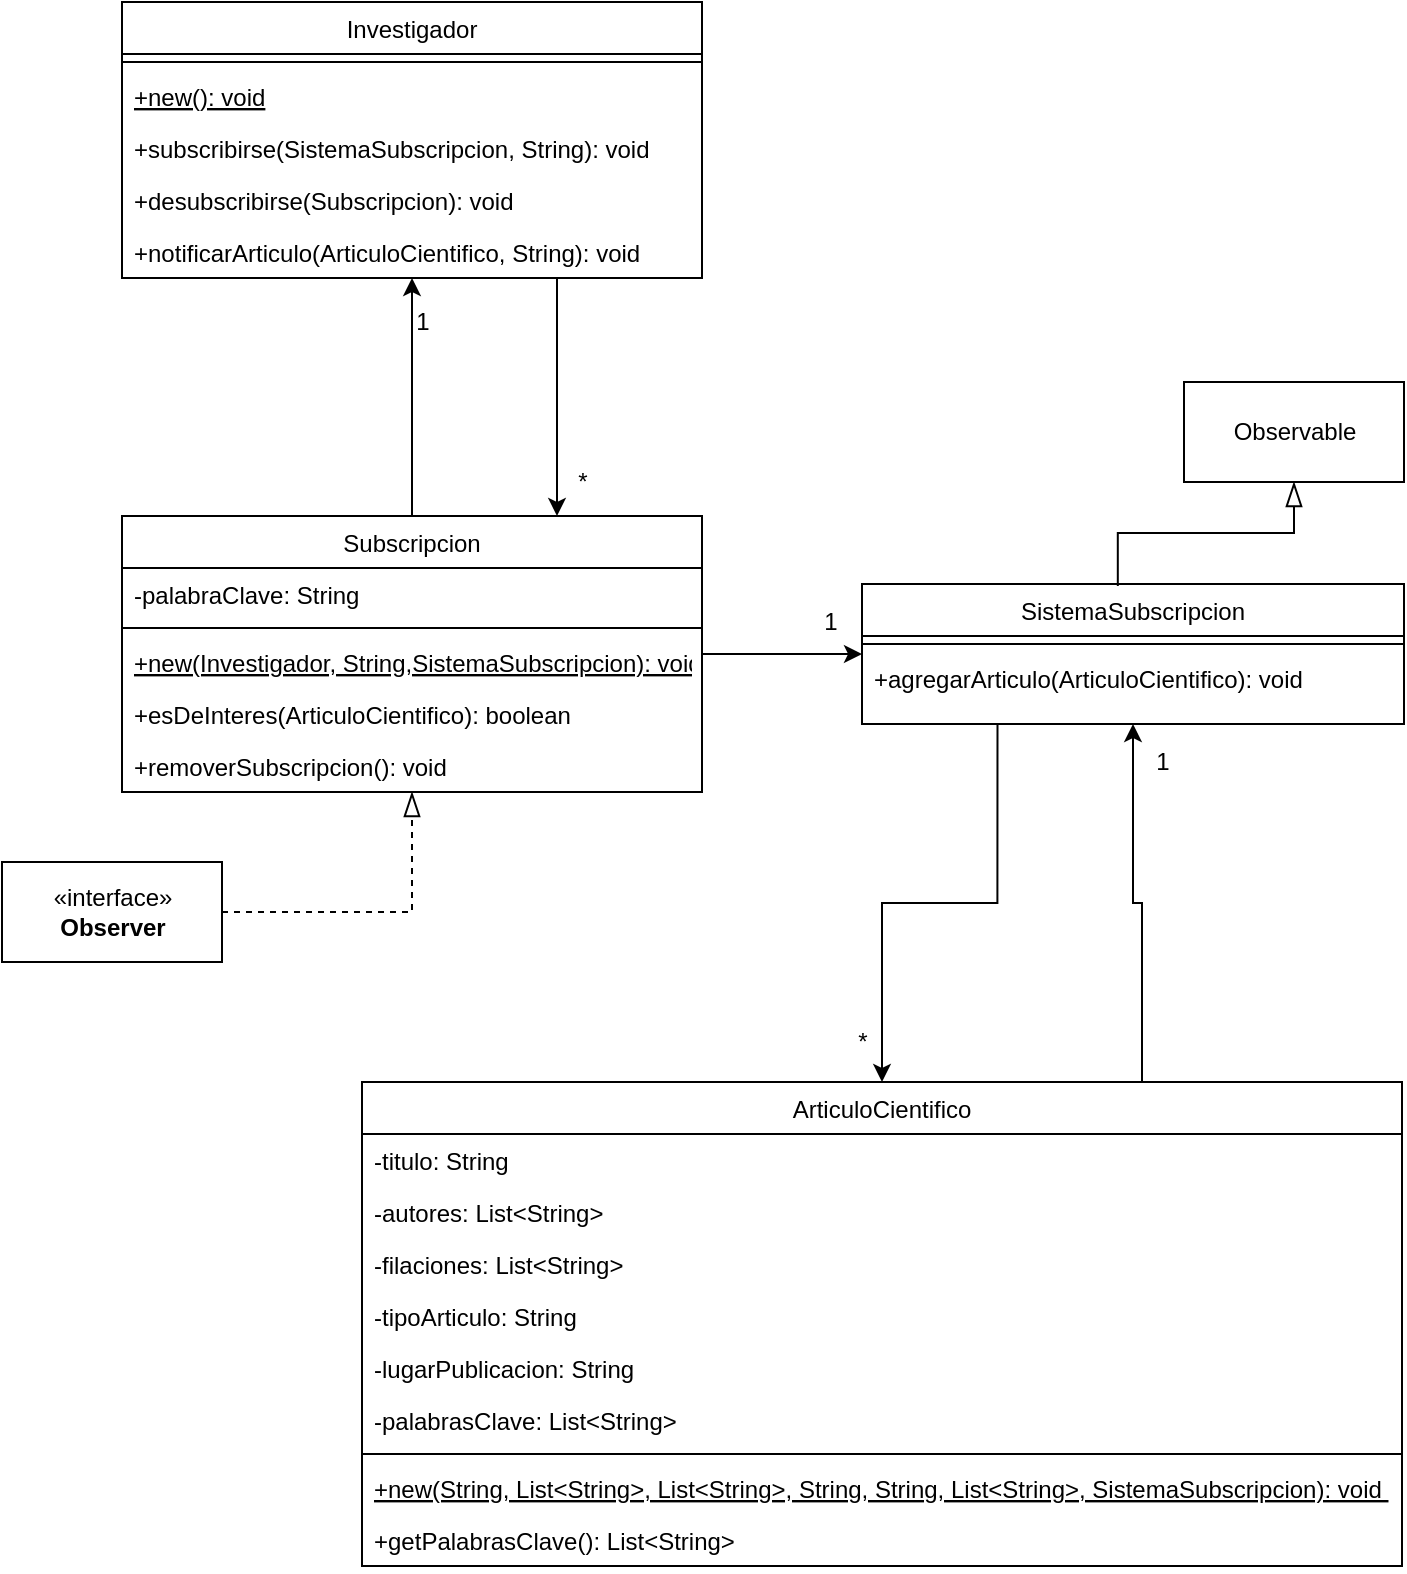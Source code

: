 <mxfile version="14.6.13" type="device"><diagram id="C5RBs43oDa-KdzZeNtuy" name="Page-1"><mxGraphModel dx="573" dy="813" grid="1" gridSize="10" guides="1" tooltips="1" connect="1" arrows="1" fold="1" page="1" pageScale="1" pageWidth="827" pageHeight="1169" math="0" shadow="0"><root><mxCell id="WIyWlLk6GJQsqaUBKTNV-0"/><mxCell id="WIyWlLk6GJQsqaUBKTNV-1" parent="WIyWlLk6GJQsqaUBKTNV-0"/><mxCell id="c0Fa4EvcEqQHnGJi00N_-24" style="edgeStyle=orthogonalEdgeStyle;rounded=0;orthogonalLoop=1;jettySize=auto;html=1;exitX=0.75;exitY=0;exitDx=0;exitDy=0;entryX=0.5;entryY=1;entryDx=0;entryDy=0;" edge="1" parent="WIyWlLk6GJQsqaUBKTNV-1" source="zkfFHV4jXpPFQw0GAbJ--6" target="T0Ik8RB4GJXZaQrxAAaG-24"><mxGeometry relative="1" as="geometry"/></mxCell><mxCell id="zkfFHV4jXpPFQw0GAbJ--6" value="ArticuloCientifico" style="swimlane;fontStyle=0;align=center;verticalAlign=top;childLayout=stackLayout;horizontal=1;startSize=26;horizontalStack=0;resizeParent=1;resizeLast=0;collapsible=1;marginBottom=0;rounded=0;shadow=0;strokeWidth=1;" parent="WIyWlLk6GJQsqaUBKTNV-1" vertex="1"><mxGeometry x="190" y="730" width="520" height="242" as="geometry"><mxRectangle x="130" y="380" width="160" height="26" as="alternateBounds"/></mxGeometry></mxCell><mxCell id="zkfFHV4jXpPFQw0GAbJ--7" value="-titulo: String" style="text;align=left;verticalAlign=top;spacingLeft=4;spacingRight=4;overflow=hidden;rotatable=0;points=[[0,0.5],[1,0.5]];portConstraint=eastwest;" parent="zkfFHV4jXpPFQw0GAbJ--6" vertex="1"><mxGeometry y="26" width="520" height="26" as="geometry"/></mxCell><mxCell id="T0Ik8RB4GJXZaQrxAAaG-1" value="-autores: List&lt;String&gt;" style="text;align=left;verticalAlign=top;spacingLeft=4;spacingRight=4;overflow=hidden;rotatable=0;points=[[0,0.5],[1,0.5]];portConstraint=eastwest;" parent="zkfFHV4jXpPFQw0GAbJ--6" vertex="1"><mxGeometry y="52" width="520" height="26" as="geometry"/></mxCell><mxCell id="T0Ik8RB4GJXZaQrxAAaG-4" value="-filaciones: List&lt;String&gt;" style="text;align=left;verticalAlign=top;spacingLeft=4;spacingRight=4;overflow=hidden;rotatable=0;points=[[0,0.5],[1,0.5]];portConstraint=eastwest;" parent="zkfFHV4jXpPFQw0GAbJ--6" vertex="1"><mxGeometry y="78" width="520" height="26" as="geometry"/></mxCell><mxCell id="T0Ik8RB4GJXZaQrxAAaG-0" value="-tipoArticulo: String" style="text;align=left;verticalAlign=top;spacingLeft=4;spacingRight=4;overflow=hidden;rotatable=0;points=[[0,0.5],[1,0.5]];portConstraint=eastwest;" parent="zkfFHV4jXpPFQw0GAbJ--6" vertex="1"><mxGeometry y="104" width="520" height="26" as="geometry"/></mxCell><mxCell id="T0Ik8RB4GJXZaQrxAAaG-3" value="-lugarPublicacion: String" style="text;align=left;verticalAlign=top;spacingLeft=4;spacingRight=4;overflow=hidden;rotatable=0;points=[[0,0.5],[1,0.5]];portConstraint=eastwest;" parent="zkfFHV4jXpPFQw0GAbJ--6" vertex="1"><mxGeometry y="130" width="520" height="26" as="geometry"/></mxCell><mxCell id="T0Ik8RB4GJXZaQrxAAaG-2" value="-palabrasClave: List&lt;String&gt;" style="text;align=left;verticalAlign=top;spacingLeft=4;spacingRight=4;overflow=hidden;rotatable=0;points=[[0,0.5],[1,0.5]];portConstraint=eastwest;" parent="zkfFHV4jXpPFQw0GAbJ--6" vertex="1"><mxGeometry y="156" width="520" height="26" as="geometry"/></mxCell><mxCell id="zkfFHV4jXpPFQw0GAbJ--9" value="" style="line;html=1;strokeWidth=1;align=left;verticalAlign=middle;spacingTop=-1;spacingLeft=3;spacingRight=3;rotatable=0;labelPosition=right;points=[];portConstraint=eastwest;" parent="zkfFHV4jXpPFQw0GAbJ--6" vertex="1"><mxGeometry y="182" width="520" height="8" as="geometry"/></mxCell><mxCell id="c0Fa4EvcEqQHnGJi00N_-21" value="+new(String, List&lt;String&gt;, List&lt;String&gt;, String, String, List&lt;String&gt;, SistemaSubscripcion): void " style="text;align=left;verticalAlign=top;spacingLeft=4;spacingRight=4;overflow=hidden;rotatable=0;points=[[0,0.5],[1,0.5]];portConstraint=eastwest;fontStyle=4" vertex="1" parent="zkfFHV4jXpPFQw0GAbJ--6"><mxGeometry y="190" width="520" height="26" as="geometry"/></mxCell><mxCell id="c0Fa4EvcEqQHnGJi00N_-20" value="+getPalabrasClave(): List&lt;String&gt;" style="text;align=left;verticalAlign=top;spacingLeft=4;spacingRight=4;overflow=hidden;rotatable=0;points=[[0,0.5],[1,0.5]];portConstraint=eastwest;" vertex="1" parent="zkfFHV4jXpPFQw0GAbJ--6"><mxGeometry y="216" width="520" height="26" as="geometry"/></mxCell><mxCell id="c0Fa4EvcEqQHnGJi00N_-29" style="edgeStyle=orthogonalEdgeStyle;rounded=0;orthogonalLoop=1;jettySize=auto;html=1;exitX=0.75;exitY=1;exitDx=0;exitDy=0;entryX=0.75;entryY=0;entryDx=0;entryDy=0;" edge="1" parent="WIyWlLk6GJQsqaUBKTNV-1" source="T0Ik8RB4GJXZaQrxAAaG-5" target="c0Fa4EvcEqQHnGJi00N_-2"><mxGeometry relative="1" as="geometry"/></mxCell><mxCell id="T0Ik8RB4GJXZaQrxAAaG-5" value="Investigador" style="swimlane;fontStyle=0;align=center;verticalAlign=top;childLayout=stackLayout;horizontal=1;startSize=26;horizontalStack=0;resizeParent=1;resizeLast=0;collapsible=1;marginBottom=0;rounded=0;shadow=0;strokeWidth=1;" parent="WIyWlLk6GJQsqaUBKTNV-1" vertex="1"><mxGeometry x="70" y="190" width="290" height="138" as="geometry"><mxRectangle x="70" y="190" width="160" height="26" as="alternateBounds"/></mxGeometry></mxCell><mxCell id="T0Ik8RB4GJXZaQrxAAaG-12" value="" style="line;html=1;strokeWidth=1;align=left;verticalAlign=middle;spacingTop=-1;spacingLeft=3;spacingRight=3;rotatable=0;labelPosition=right;points=[];portConstraint=eastwest;" parent="T0Ik8RB4GJXZaQrxAAaG-5" vertex="1"><mxGeometry y="26" width="290" height="8" as="geometry"/></mxCell><mxCell id="c0Fa4EvcEqQHnGJi00N_-7" value="+new(): void" style="text;align=left;verticalAlign=top;spacingLeft=4;spacingRight=4;overflow=hidden;rotatable=0;points=[[0,0.5],[1,0.5]];portConstraint=eastwest;fontStyle=4" vertex="1" parent="T0Ik8RB4GJXZaQrxAAaG-5"><mxGeometry y="34" width="290" height="26" as="geometry"/></mxCell><mxCell id="T0Ik8RB4GJXZaQrxAAaG-13" value="+subscribirse(SistemaSubscripcion, String): void" style="text;align=left;verticalAlign=top;spacingLeft=4;spacingRight=4;overflow=hidden;rotatable=0;points=[[0,0.5],[1,0.5]];portConstraint=eastwest;fontStyle=0" parent="T0Ik8RB4GJXZaQrxAAaG-5" vertex="1"><mxGeometry y="60" width="290" height="26" as="geometry"/></mxCell><mxCell id="c0Fa4EvcEqQHnGJi00N_-0" value="+desubscribirse(Subscripcion): void" style="text;align=left;verticalAlign=top;spacingLeft=4;spacingRight=4;overflow=hidden;rotatable=0;points=[[0,0.5],[1,0.5]];portConstraint=eastwest;fontStyle=0" vertex="1" parent="T0Ik8RB4GJXZaQrxAAaG-5"><mxGeometry y="86" width="290" height="26" as="geometry"/></mxCell><mxCell id="c0Fa4EvcEqQHnGJi00N_-1" value="+notificarArticulo(ArticuloCientifico, String): void" style="text;align=left;verticalAlign=top;spacingLeft=4;spacingRight=4;overflow=hidden;rotatable=0;points=[[0,0.5],[1,0.5]];portConstraint=eastwest;fontStyle=0" vertex="1" parent="T0Ik8RB4GJXZaQrxAAaG-5"><mxGeometry y="112" width="290" height="26" as="geometry"/></mxCell><mxCell id="c0Fa4EvcEqQHnGJi00N_-22" style="edgeStyle=orthogonalEdgeStyle;rounded=0;orthogonalLoop=1;jettySize=auto;html=1;entryX=0.5;entryY=0;entryDx=0;entryDy=0;exitX=0.25;exitY=1;exitDx=0;exitDy=0;" edge="1" parent="WIyWlLk6GJQsqaUBKTNV-1" source="T0Ik8RB4GJXZaQrxAAaG-24" target="zkfFHV4jXpPFQw0GAbJ--6"><mxGeometry relative="1" as="geometry"/></mxCell><mxCell id="T0Ik8RB4GJXZaQrxAAaG-24" value="SistemaSubscripcion" style="swimlane;fontStyle=0;align=center;verticalAlign=top;childLayout=stackLayout;horizontal=1;startSize=26;horizontalStack=0;resizeParent=1;resizeLast=0;collapsible=1;marginBottom=0;rounded=0;shadow=0;strokeWidth=1;" parent="WIyWlLk6GJQsqaUBKTNV-1" vertex="1"><mxGeometry x="440" y="481" width="271" height="70" as="geometry"><mxRectangle x="460" y="447" width="160" height="26" as="alternateBounds"/></mxGeometry></mxCell><mxCell id="T0Ik8RB4GJXZaQrxAAaG-26" value="" style="line;html=1;strokeWidth=1;align=left;verticalAlign=middle;spacingTop=-1;spacingLeft=3;spacingRight=3;rotatable=0;labelPosition=right;points=[];portConstraint=eastwest;" parent="T0Ik8RB4GJXZaQrxAAaG-24" vertex="1"><mxGeometry y="26" width="271" height="8" as="geometry"/></mxCell><mxCell id="T0Ik8RB4GJXZaQrxAAaG-27" value="+agregarArticulo(ArticuloCientifico): void" style="text;align=left;verticalAlign=top;spacingLeft=4;spacingRight=4;overflow=hidden;rotatable=0;points=[[0,0.5],[1,0.5]];portConstraint=eastwest;fontStyle=0" parent="T0Ik8RB4GJXZaQrxAAaG-24" vertex="1"><mxGeometry y="34" width="271" height="26" as="geometry"/></mxCell><mxCell id="c0Fa4EvcEqQHnGJi00N_-9" style="edgeStyle=orthogonalEdgeStyle;rounded=0;orthogonalLoop=1;jettySize=auto;html=1;entryX=0.5;entryY=1;entryDx=0;entryDy=0;" edge="1" parent="WIyWlLk6GJQsqaUBKTNV-1" source="c0Fa4EvcEqQHnGJi00N_-2" target="T0Ik8RB4GJXZaQrxAAaG-5"><mxGeometry relative="1" as="geometry"><mxPoint x="450" y="290" as="targetPoint"/></mxGeometry></mxCell><mxCell id="c0Fa4EvcEqQHnGJi00N_-10" style="edgeStyle=orthogonalEdgeStyle;rounded=0;orthogonalLoop=1;jettySize=auto;html=1;entryX=0;entryY=0.5;entryDx=0;entryDy=0;" edge="1" parent="WIyWlLk6GJQsqaUBKTNV-1" source="c0Fa4EvcEqQHnGJi00N_-2" target="T0Ik8RB4GJXZaQrxAAaG-24"><mxGeometry relative="1" as="geometry"/></mxCell><mxCell id="c0Fa4EvcEqQHnGJi00N_-2" value="Subscripcion" style="swimlane;fontStyle=0;align=center;verticalAlign=top;childLayout=stackLayout;horizontal=1;startSize=26;horizontalStack=0;resizeParent=1;resizeLast=0;collapsible=1;marginBottom=0;rounded=0;shadow=0;strokeWidth=1;" vertex="1" parent="WIyWlLk6GJQsqaUBKTNV-1"><mxGeometry x="70" y="447" width="290" height="138" as="geometry"><mxRectangle x="70" y="447" width="160" height="26" as="alternateBounds"/></mxGeometry></mxCell><mxCell id="c0Fa4EvcEqQHnGJi00N_-8" value="-palabraClave: String" style="text;align=left;verticalAlign=top;spacingLeft=4;spacingRight=4;overflow=hidden;rotatable=0;points=[[0,0.5],[1,0.5]];portConstraint=eastwest;fontStyle=0" vertex="1" parent="c0Fa4EvcEqQHnGJi00N_-2"><mxGeometry y="26" width="290" height="26" as="geometry"/></mxCell><mxCell id="c0Fa4EvcEqQHnGJi00N_-3" value="" style="line;html=1;strokeWidth=1;align=left;verticalAlign=middle;spacingTop=-1;spacingLeft=3;spacingRight=3;rotatable=0;labelPosition=right;points=[];portConstraint=eastwest;" vertex="1" parent="c0Fa4EvcEqQHnGJi00N_-2"><mxGeometry y="52" width="290" height="8" as="geometry"/></mxCell><mxCell id="c0Fa4EvcEqQHnGJi00N_-4" value="+new(Investigador, String,SistemaSubscripcion): void" style="text;align=left;verticalAlign=top;spacingLeft=4;spacingRight=4;overflow=hidden;rotatable=0;points=[[0,0.5],[1,0.5]];portConstraint=eastwest;fontStyle=4" vertex="1" parent="c0Fa4EvcEqQHnGJi00N_-2"><mxGeometry y="60" width="290" height="26" as="geometry"/></mxCell><mxCell id="c0Fa4EvcEqQHnGJi00N_-5" value="+esDeInteres(ArticuloCientifico): boolean" style="text;align=left;verticalAlign=top;spacingLeft=4;spacingRight=4;overflow=hidden;rotatable=0;points=[[0,0.5],[1,0.5]];portConstraint=eastwest;fontStyle=0" vertex="1" parent="c0Fa4EvcEqQHnGJi00N_-2"><mxGeometry y="86" width="290" height="26" as="geometry"/></mxCell><mxCell id="c0Fa4EvcEqQHnGJi00N_-6" value="+removerSubscripcion(): void" style="text;align=left;verticalAlign=top;spacingLeft=4;spacingRight=4;overflow=hidden;rotatable=0;points=[[0,0.5],[1,0.5]];portConstraint=eastwest;fontStyle=0" vertex="1" parent="c0Fa4EvcEqQHnGJi00N_-2"><mxGeometry y="112" width="290" height="26" as="geometry"/></mxCell><mxCell id="c0Fa4EvcEqQHnGJi00N_-23" value="*" style="text;html=1;align=center;verticalAlign=middle;resizable=0;points=[];autosize=1;strokeColor=none;" vertex="1" parent="WIyWlLk6GJQsqaUBKTNV-1"><mxGeometry x="430" y="700" width="20" height="20" as="geometry"/></mxCell><mxCell id="c0Fa4EvcEqQHnGJi00N_-25" value="1" style="text;html=1;align=center;verticalAlign=middle;resizable=0;points=[];autosize=1;strokeColor=none;" vertex="1" parent="WIyWlLk6GJQsqaUBKTNV-1"><mxGeometry x="580" y="560" width="20" height="20" as="geometry"/></mxCell><mxCell id="c0Fa4EvcEqQHnGJi00N_-26" value="1" style="text;html=1;align=center;verticalAlign=middle;resizable=0;points=[];autosize=1;strokeColor=none;" vertex="1" parent="WIyWlLk6GJQsqaUBKTNV-1"><mxGeometry x="414" y="490" width="20" height="20" as="geometry"/></mxCell><mxCell id="c0Fa4EvcEqQHnGJi00N_-27" value="1" style="text;html=1;align=center;verticalAlign=middle;resizable=0;points=[];autosize=1;strokeColor=none;" vertex="1" parent="WIyWlLk6GJQsqaUBKTNV-1"><mxGeometry x="210" y="340" width="20" height="20" as="geometry"/></mxCell><mxCell id="c0Fa4EvcEqQHnGJi00N_-30" value="*" style="text;html=1;align=center;verticalAlign=middle;resizable=0;points=[];autosize=1;strokeColor=none;" vertex="1" parent="WIyWlLk6GJQsqaUBKTNV-1"><mxGeometry x="290" y="420" width="20" height="20" as="geometry"/></mxCell><mxCell id="c0Fa4EvcEqQHnGJi00N_-32" style="edgeStyle=orthogonalEdgeStyle;rounded=0;orthogonalLoop=1;jettySize=auto;html=1;exitX=1;exitY=0.5;exitDx=0;exitDy=0;entryX=0.5;entryY=1;entryDx=0;entryDy=0;dashed=1;endArrow=blockThin;endFill=0;endSize=10;startSize=10;" edge="1" parent="WIyWlLk6GJQsqaUBKTNV-1" source="c0Fa4EvcEqQHnGJi00N_-31" target="c0Fa4EvcEqQHnGJi00N_-2"><mxGeometry relative="1" as="geometry"><mxPoint x="220" y="590" as="targetPoint"/></mxGeometry></mxCell><mxCell id="c0Fa4EvcEqQHnGJi00N_-31" value="«interface»&lt;br&gt;&lt;b&gt;Observer&lt;/b&gt;" style="html=1;" vertex="1" parent="WIyWlLk6GJQsqaUBKTNV-1"><mxGeometry x="10" y="620" width="110" height="50" as="geometry"/></mxCell><mxCell id="c0Fa4EvcEqQHnGJi00N_-34" style="edgeStyle=orthogonalEdgeStyle;rounded=0;orthogonalLoop=1;jettySize=auto;html=1;exitX=0.472;exitY=0.014;exitDx=0;exitDy=0;entryX=0.5;entryY=1;entryDx=0;entryDy=0;endArrow=blockThin;endFill=0;startSize=10;endSize=10;exitPerimeter=0;" edge="1" parent="WIyWlLk6GJQsqaUBKTNV-1" source="T0Ik8RB4GJXZaQrxAAaG-24" target="c0Fa4EvcEqQHnGJi00N_-33"><mxGeometry relative="1" as="geometry"/></mxCell><mxCell id="c0Fa4EvcEqQHnGJi00N_-33" value="Observable" style="html=1;" vertex="1" parent="WIyWlLk6GJQsqaUBKTNV-1"><mxGeometry x="601" y="380" width="110" height="50" as="geometry"/></mxCell></root></mxGraphModel></diagram></mxfile>
